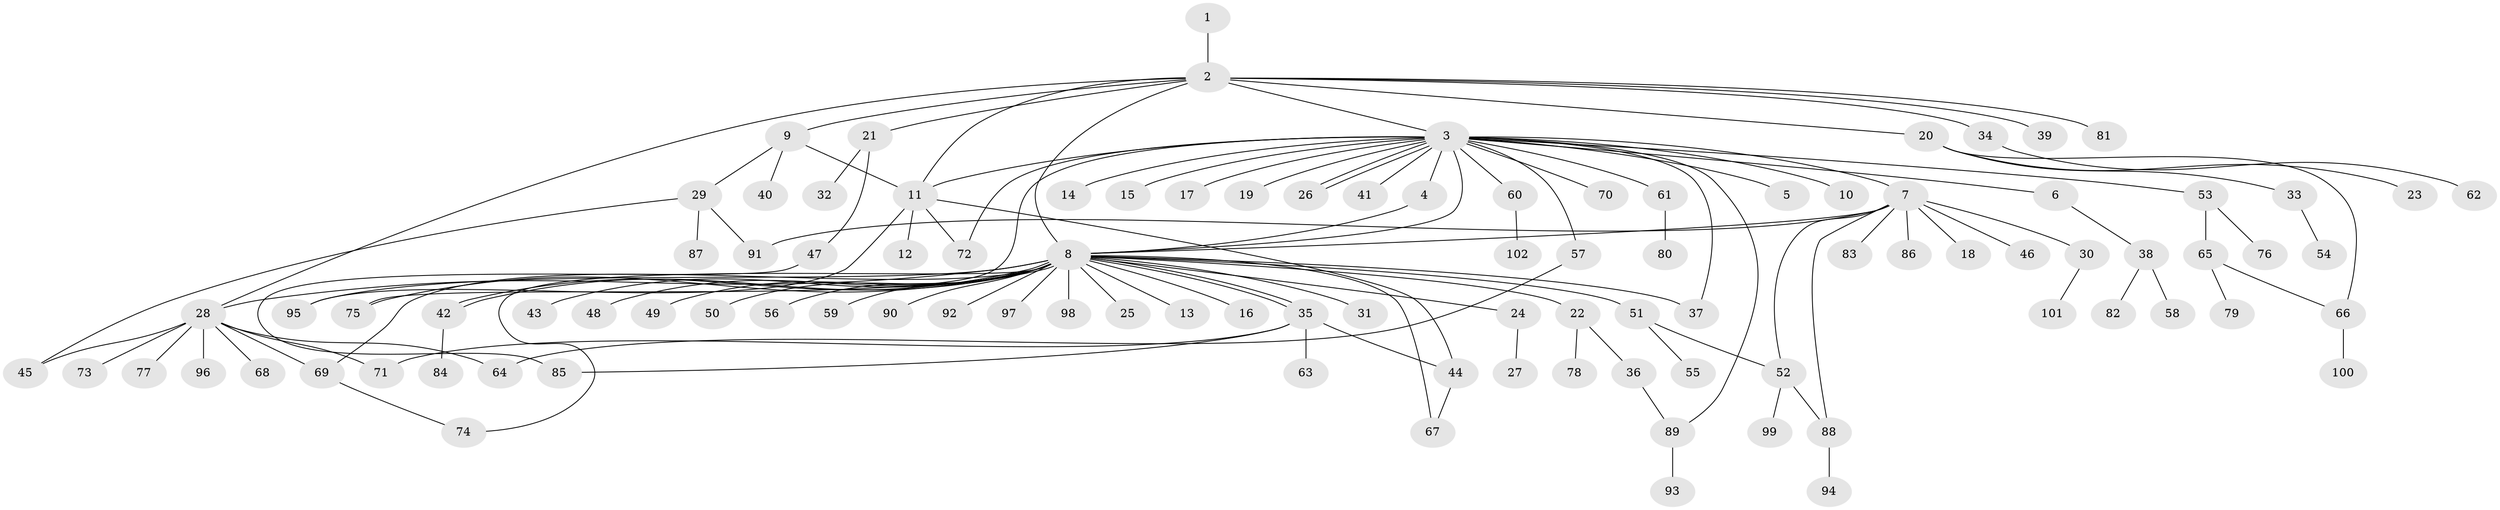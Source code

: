 // Generated by graph-tools (version 1.1) at 2025/49/03/09/25 03:49:58]
// undirected, 102 vertices, 127 edges
graph export_dot {
graph [start="1"]
  node [color=gray90,style=filled];
  1;
  2;
  3;
  4;
  5;
  6;
  7;
  8;
  9;
  10;
  11;
  12;
  13;
  14;
  15;
  16;
  17;
  18;
  19;
  20;
  21;
  22;
  23;
  24;
  25;
  26;
  27;
  28;
  29;
  30;
  31;
  32;
  33;
  34;
  35;
  36;
  37;
  38;
  39;
  40;
  41;
  42;
  43;
  44;
  45;
  46;
  47;
  48;
  49;
  50;
  51;
  52;
  53;
  54;
  55;
  56;
  57;
  58;
  59;
  60;
  61;
  62;
  63;
  64;
  65;
  66;
  67;
  68;
  69;
  70;
  71;
  72;
  73;
  74;
  75;
  76;
  77;
  78;
  79;
  80;
  81;
  82;
  83;
  84;
  85;
  86;
  87;
  88;
  89;
  90;
  91;
  92;
  93;
  94;
  95;
  96;
  97;
  98;
  99;
  100;
  101;
  102;
  1 -- 2;
  2 -- 3;
  2 -- 8;
  2 -- 9;
  2 -- 11;
  2 -- 20;
  2 -- 21;
  2 -- 28;
  2 -- 34;
  2 -- 39;
  2 -- 81;
  3 -- 4;
  3 -- 5;
  3 -- 6;
  3 -- 7;
  3 -- 8;
  3 -- 10;
  3 -- 11;
  3 -- 14;
  3 -- 15;
  3 -- 17;
  3 -- 19;
  3 -- 26;
  3 -- 26;
  3 -- 37;
  3 -- 41;
  3 -- 53;
  3 -- 57;
  3 -- 60;
  3 -- 61;
  3 -- 70;
  3 -- 72;
  3 -- 75;
  3 -- 89;
  4 -- 8;
  6 -- 38;
  7 -- 8;
  7 -- 18;
  7 -- 30;
  7 -- 46;
  7 -- 52;
  7 -- 83;
  7 -- 86;
  7 -- 88;
  7 -- 91;
  8 -- 13;
  8 -- 16;
  8 -- 22;
  8 -- 24;
  8 -- 25;
  8 -- 28;
  8 -- 31;
  8 -- 35;
  8 -- 35;
  8 -- 37;
  8 -- 42;
  8 -- 42;
  8 -- 43;
  8 -- 48;
  8 -- 49;
  8 -- 50;
  8 -- 51;
  8 -- 56;
  8 -- 59;
  8 -- 67;
  8 -- 69;
  8 -- 74;
  8 -- 75;
  8 -- 90;
  8 -- 92;
  8 -- 95;
  8 -- 97;
  8 -- 98;
  9 -- 11;
  9 -- 29;
  9 -- 40;
  11 -- 12;
  11 -- 44;
  11 -- 72;
  11 -- 95;
  20 -- 23;
  20 -- 33;
  20 -- 66;
  21 -- 32;
  21 -- 47;
  22 -- 36;
  22 -- 78;
  24 -- 27;
  28 -- 45;
  28 -- 64;
  28 -- 68;
  28 -- 69;
  28 -- 71;
  28 -- 73;
  28 -- 77;
  28 -- 96;
  29 -- 45;
  29 -- 87;
  29 -- 91;
  30 -- 101;
  33 -- 54;
  34 -- 62;
  35 -- 44;
  35 -- 63;
  35 -- 71;
  35 -- 85;
  36 -- 89;
  38 -- 58;
  38 -- 82;
  42 -- 84;
  44 -- 67;
  47 -- 85;
  51 -- 52;
  51 -- 55;
  52 -- 88;
  52 -- 99;
  53 -- 65;
  53 -- 76;
  57 -- 64;
  60 -- 102;
  61 -- 80;
  65 -- 66;
  65 -- 79;
  66 -- 100;
  69 -- 74;
  88 -- 94;
  89 -- 93;
}
